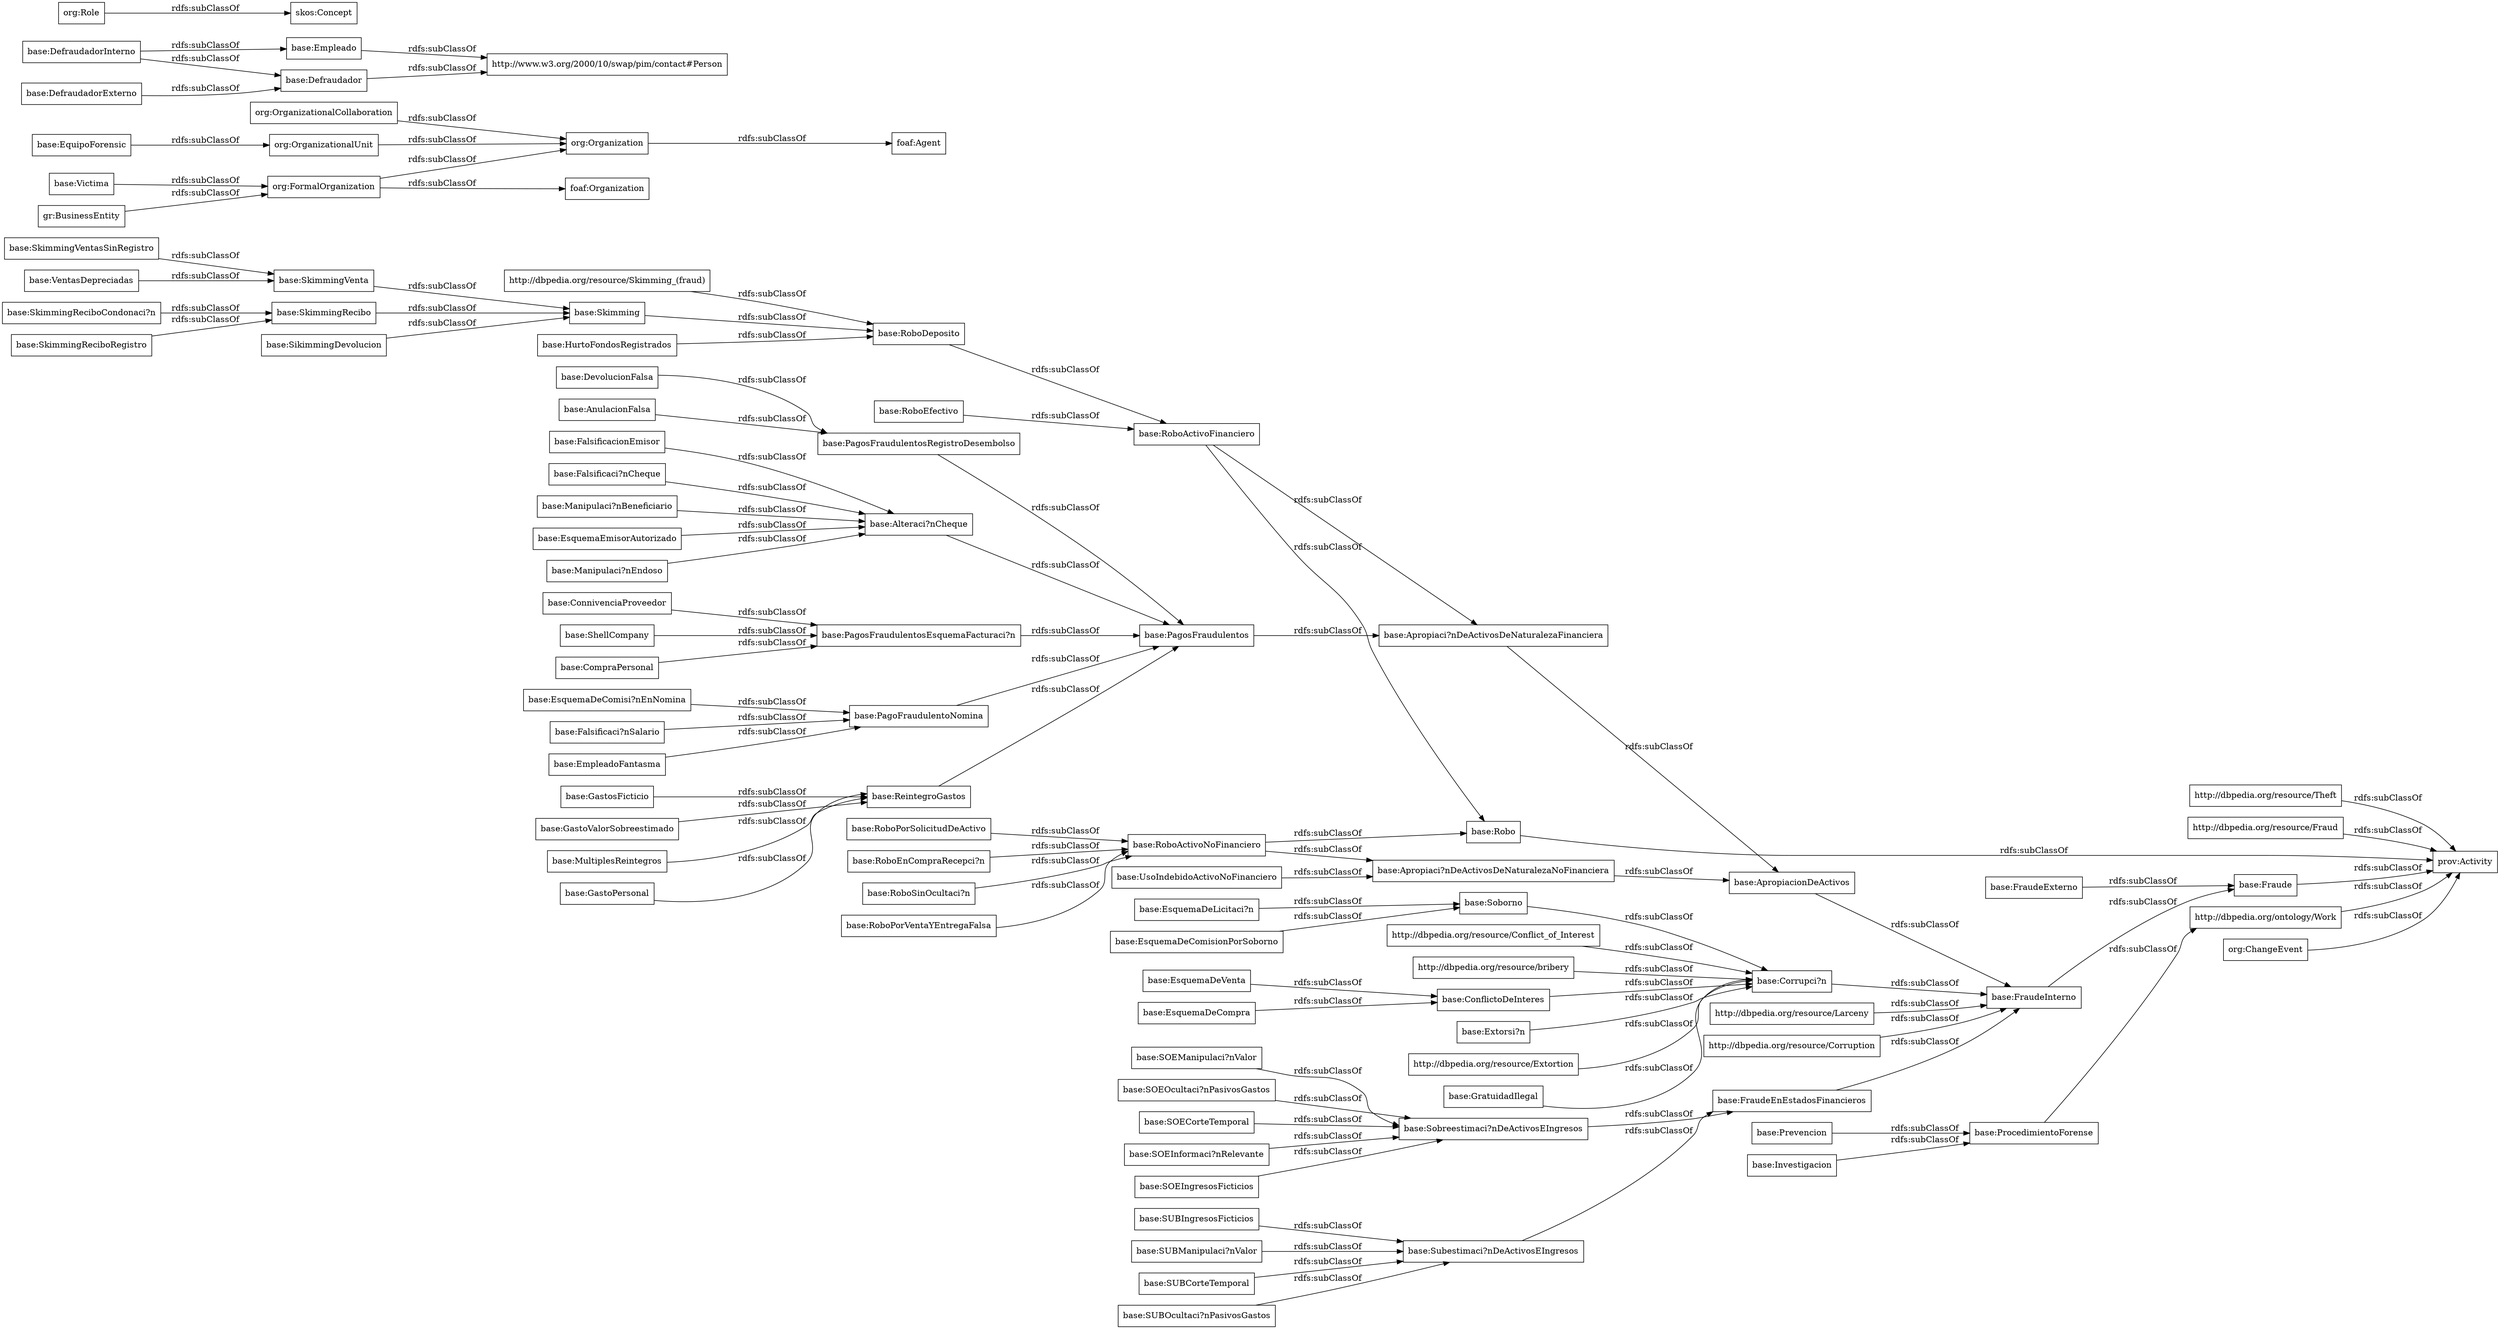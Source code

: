 digraph ar2dtool_diagram { 
rankdir=LR;
size="1000"
node [shape = rectangle, color="black"]; "base:Apropiaci?nDeActivosDeNaturalezaNoFinanciera" "base:RoboEfectivo" "base:SkimmingReciboCondonaci?n" "base:Soborno" "http://dbpedia.org/resource/Extortion" "base:MultiplesReintegros" "base:EsquemaDeComisionPorSoborno" "base:SUBOcultaci?nPasivosGastos" "base:SUBIngresosFicticios" "http://dbpedia.org/resource/Theft" "base:GratuidadIlegal" "http://dbpedia.org/resource/Larceny" "base:GastoPersonal" "base:EsquemaDeComisi?nEnNomina" "base:SkimmingVentasSinRegistro" "base:RoboPorSolicitudDeActivo" "base:Victima" "base:GastosFicticio" "base:VentasDepreciadas" "base:EsquemaEmisorAutorizado" "base:Alteraci?nCheque" "base:ProcedimientoForense" "base:SkimmingVenta" "base:FraudeInterno" "base:GastoValorSobreestimado" "http://dbpedia.org/resource/Conflict_of_Interest" "base:Prevencion" "base:SUBManipulaci?nValor" "base:FraudeExterno" "base:EsquemaDeCompra" "base:SOEIngresosFicticios" "http://www.w3.org/2000/10/swap/pim/contact#Person" "org:OrganizationalUnit" "http://dbpedia.org/resource/Corruption" "base:PagosFraudulentos" "base:PagosFraudulentosEsquemaFacturaci?n" "base:ConnivenciaProveedor" "base:DefraudadorInterno" "base:DevolucionFalsa" "base:EquipoForensic" "http://dbpedia.org/resource/Fraud" "base:SOEManipulaci?nValor" "base:Fraude" "base:Sobreestimaci?nDeActivosEIngresos" "base:SOEOcultaci?nPasivosGastos" "org:Organization" "base:Empleado" "base:Manipulaci?nEndoso" "base:RoboActivoNoFinanciero" "base:Falsificaci?nSalario" "base:PagoFraudulentoNomina" "base:UsoIndebidoActivoNoFinanciero" "base:DefraudadorExterno" "http://dbpedia.org/resource/bribery" "base:SkimmingReciboRegistro" "base:RoboEnCompraRecepci?n" "base:HurtoFondosRegistrados" "base:EsquemaDeVenta" "base:FalsificacionEmisor" "base:ApropiacionDeActivos" "base:RoboDeposito" "base:SUBCorteTemporal" "base:Defraudador" "base:SkimmingRecibo" "base:SOECorteTemporal" "http://dbpedia.org/resource/Skimming_(fraud)" "base:ConflictoDeInteres" "base:Skimming" "base:AnulacionFalsa" "base:ShellCompany" "base:SOEInformaci?nRelevante" "base:RoboActivoFinanciero" "base:Investigacion" "base:Falsificaci?nCheque" "base:CompraPersonal" "base:Robo" "base:Corrupci?n" "base:Subestimaci?nDeActivosEIngresos" "base:FraudeEnEstadosFinancieros" "base:Extorsi?n" "base:RoboSinOcultaci?n" "http://dbpedia.org/ontology/Work" "base:EmpleadoFantasma" "base:Manipulaci?nBeneficiario" "base:SikimmingDevolucion" "base:ReintegroGastos" "base:Apropiaci?nDeActivosDeNaturalezaFinanciera" "base:PagosFraudulentosRegistroDesembolso" "base:EsquemaDeLicitaci?n" "base:RoboPorVentaYEntregaFalsa" "org:FormalOrganization" "org:OrganizationalCollaboration" "org:Role" "org:ChangeEvent" ; /*classes style*/
	"http://dbpedia.org/ontology/Work" -> "prov:Activity" [ label = "rdfs:subClassOf" ];
	"base:Apropiaci?nDeActivosDeNaturalezaFinanciera" -> "base:ApropiacionDeActivos" [ label = "rdfs:subClassOf" ];
	"base:ApropiacionDeActivos" -> "base:FraudeInterno" [ label = "rdfs:subClassOf" ];
	"org:Role" -> "skos:Concept" [ label = "rdfs:subClassOf" ];
	"base:SUBCorteTemporal" -> "base:Subestimaci?nDeActivosEIngresos" [ label = "rdfs:subClassOf" ];
	"org:OrganizationalUnit" -> "org:Organization" [ label = "rdfs:subClassOf" ];
	"base:UsoIndebidoActivoNoFinanciero" -> "base:Apropiaci?nDeActivosDeNaturalezaNoFinanciera" [ label = "rdfs:subClassOf" ];
	"base:ConflictoDeInteres" -> "base:Corrupci?n" [ label = "rdfs:subClassOf" ];
	"base:MultiplesReintegros" -> "base:ReintegroGastos" [ label = "rdfs:subClassOf" ];
	"base:SkimmingVentasSinRegistro" -> "base:SkimmingVenta" [ label = "rdfs:subClassOf" ];
	"base:RoboActivoNoFinanciero" -> "base:Robo" [ label = "rdfs:subClassOf" ];
	"base:RoboActivoNoFinanciero" -> "base:Apropiaci?nDeActivosDeNaturalezaNoFinanciera" [ label = "rdfs:subClassOf" ];
	"base:EsquemaDeComisionPorSoborno" -> "base:Soborno" [ label = "rdfs:subClassOf" ];
	"http://dbpedia.org/resource/Larceny" -> "base:FraudeInterno" [ label = "rdfs:subClassOf" ];
	"base:PagosFraudulentosEsquemaFacturaci?n" -> "base:PagosFraudulentos" [ label = "rdfs:subClassOf" ];
	"base:PagosFraudulentos" -> "base:Apropiaci?nDeActivosDeNaturalezaFinanciera" [ label = "rdfs:subClassOf" ];
	"base:PagosFraudulentosRegistroDesembolso" -> "base:PagosFraudulentos" [ label = "rdfs:subClassOf" ];
	"base:SkimmingReciboCondonaci?n" -> "base:SkimmingRecibo" [ label = "rdfs:subClassOf" ];
	"base:EsquemaDeCompra" -> "base:ConflictoDeInteres" [ label = "rdfs:subClassOf" ];
	"base:Alteraci?nCheque" -> "base:PagosFraudulentos" [ label = "rdfs:subClassOf" ];
	"base:RoboEfectivo" -> "base:RoboActivoFinanciero" [ label = "rdfs:subClassOf" ];
	"base:Defraudador" -> "http://www.w3.org/2000/10/swap/pim/contact#Person" [ label = "rdfs:subClassOf" ];
	"base:EsquemaEmisorAutorizado" -> "base:Alteraci?nCheque" [ label = "rdfs:subClassOf" ];
	"base:GastoValorSobreestimado" -> "base:ReintegroGastos" [ label = "rdfs:subClassOf" ];
	"base:SOEInformaci?nRelevante" -> "base:Sobreestimaci?nDeActivosEIngresos" [ label = "rdfs:subClassOf" ];
	"base:Manipulaci?nEndoso" -> "base:Alteraci?nCheque" [ label = "rdfs:subClassOf" ];
	"base:Extorsi?n" -> "base:Corrupci?n" [ label = "rdfs:subClassOf" ];
	"base:Corrupci?n" -> "base:FraudeInterno" [ label = "rdfs:subClassOf" ];
	"base:SUBManipulaci?nValor" -> "base:Subestimaci?nDeActivosEIngresos" [ label = "rdfs:subClassOf" ];
	"base:Victima" -> "org:FormalOrganization" [ label = "rdfs:subClassOf" ];
	"base:Skimming" -> "base:RoboDeposito" [ label = "rdfs:subClassOf" ];
	"base:HurtoFondosRegistrados" -> "base:RoboDeposito" [ label = "rdfs:subClassOf" ];
	"base:SikimmingDevolucion" -> "base:Skimming" [ label = "rdfs:subClassOf" ];
	"base:FraudeInterno" -> "base:Fraude" [ label = "rdfs:subClassOf" ];
	"base:Empleado" -> "http://www.w3.org/2000/10/swap/pim/contact#Person" [ label = "rdfs:subClassOf" ];
	"http://dbpedia.org/resource/Fraud" -> "prov:Activity" [ label = "rdfs:subClassOf" ];
	"http://dbpedia.org/resource/Conflict_of_Interest" -> "base:Corrupci?n" [ label = "rdfs:subClassOf" ];
	"base:RoboSinOcultaci?n" -> "base:RoboActivoNoFinanciero" [ label = "rdfs:subClassOf" ];
	"base:ShellCompany" -> "base:PagosFraudulentosEsquemaFacturaci?n" [ label = "rdfs:subClassOf" ];
	"base:EsquemaDeVenta" -> "base:ConflictoDeInteres" [ label = "rdfs:subClassOf" ];
	"base:ReintegroGastos" -> "base:PagosFraudulentos" [ label = "rdfs:subClassOf" ];
	"base:FraudeEnEstadosFinancieros" -> "base:FraudeInterno" [ label = "rdfs:subClassOf" ];
	"http://dbpedia.org/resource/Theft" -> "prov:Activity" [ label = "rdfs:subClassOf" ];
	"base:SkimmingVenta" -> "base:Skimming" [ label = "rdfs:subClassOf" ];
	"org:Organization" -> "foaf:Agent" [ label = "rdfs:subClassOf" ];
	"base:RoboActivoFinanciero" -> "base:Robo" [ label = "rdfs:subClassOf" ];
	"base:RoboActivoFinanciero" -> "base:Apropiaci?nDeActivosDeNaturalezaFinanciera" [ label = "rdfs:subClassOf" ];
	"base:DefraudadorInterno" -> "base:Empleado" [ label = "rdfs:subClassOf" ];
	"base:DefraudadorInterno" -> "base:Defraudador" [ label = "rdfs:subClassOf" ];
	"base:Sobreestimaci?nDeActivosEIngresos" -> "base:FraudeEnEstadosFinancieros" [ label = "rdfs:subClassOf" ];
	"base:Falsificaci?nSalario" -> "base:PagoFraudulentoNomina" [ label = "rdfs:subClassOf" ];
	"base:EmpleadoFantasma" -> "base:PagoFraudulentoNomina" [ label = "rdfs:subClassOf" ];
	"base:SkimmingRecibo" -> "base:Skimming" [ label = "rdfs:subClassOf" ];
	"base:FraudeExterno" -> "base:Fraude" [ label = "rdfs:subClassOf" ];
	"http://dbpedia.org/resource/Corruption" -> "base:FraudeInterno" [ label = "rdfs:subClassOf" ];
	"base:Robo" -> "prov:Activity" [ label = "rdfs:subClassOf" ];
	"http://dbpedia.org/resource/bribery" -> "base:Corrupci?n" [ label = "rdfs:subClassOf" ];
	"org:ChangeEvent" -> "prov:Activity" [ label = "rdfs:subClassOf" ];
	"base:ConnivenciaProveedor" -> "base:PagosFraudulentosEsquemaFacturaci?n" [ label = "rdfs:subClassOf" ];
	"base:RoboPorSolicitudDeActivo" -> "base:RoboActivoNoFinanciero" [ label = "rdfs:subClassOf" ];
	"base:SUBIngresosFicticios" -> "base:Subestimaci?nDeActivosEIngresos" [ label = "rdfs:subClassOf" ];
	"base:EquipoForensic" -> "org:OrganizationalUnit" [ label = "rdfs:subClassOf" ];
	"base:RoboDeposito" -> "base:RoboActivoFinanciero" [ label = "rdfs:subClassOf" ];
	"base:GratuidadIlegal" -> "base:Corrupci?n" [ label = "rdfs:subClassOf" ];
	"base:EsquemaDeLicitaci?n" -> "base:Soborno" [ label = "rdfs:subClassOf" ];
	"base:Manipulaci?nBeneficiario" -> "base:Alteraci?nCheque" [ label = "rdfs:subClassOf" ];
	"base:RoboPorVentaYEntregaFalsa" -> "base:RoboActivoNoFinanciero" [ label = "rdfs:subClassOf" ];
	"base:FalsificacionEmisor" -> "base:Alteraci?nCheque" [ label = "rdfs:subClassOf" ];
	"org:OrganizationalCollaboration" -> "org:Organization" [ label = "rdfs:subClassOf" ];
	"base:SOEManipulaci?nValor" -> "base:Sobreestimaci?nDeActivosEIngresos" [ label = "rdfs:subClassOf" ];
	"base:EsquemaDeComisi?nEnNomina" -> "base:PagoFraudulentoNomina" [ label = "rdfs:subClassOf" ];
	"base:Prevencion" -> "base:ProcedimientoForense" [ label = "rdfs:subClassOf" ];
	"base:SOEOcultaci?nPasivosGastos" -> "base:Sobreestimaci?nDeActivosEIngresos" [ label = "rdfs:subClassOf" ];
	"base:DevolucionFalsa" -> "base:PagosFraudulentosRegistroDesembolso" [ label = "rdfs:subClassOf" ];
	"base:GastosFicticio" -> "base:ReintegroGastos" [ label = "rdfs:subClassOf" ];
	"base:Subestimaci?nDeActivosEIngresos" -> "base:FraudeEnEstadosFinancieros" [ label = "rdfs:subClassOf" ];
	"base:Investigacion" -> "base:ProcedimientoForense" [ label = "rdfs:subClassOf" ];
	"gr:BusinessEntity" -> "org:FormalOrganization" [ label = "rdfs:subClassOf" ];
	"base:PagoFraudulentoNomina" -> "base:PagosFraudulentos" [ label = "rdfs:subClassOf" ];
	"http://dbpedia.org/resource/Extortion" -> "base:Corrupci?n" [ label = "rdfs:subClassOf" ];
	"base:Falsificaci?nCheque" -> "base:Alteraci?nCheque" [ label = "rdfs:subClassOf" ];
	"base:CompraPersonal" -> "base:PagosFraudulentosEsquemaFacturaci?n" [ label = "rdfs:subClassOf" ];
	"http://dbpedia.org/resource/Skimming_(fraud)" -> "base:RoboDeposito" [ label = "rdfs:subClassOf" ];
	"base:ProcedimientoForense" -> "http://dbpedia.org/ontology/Work" [ label = "rdfs:subClassOf" ];
	"base:DefraudadorExterno" -> "base:Defraudador" [ label = "rdfs:subClassOf" ];
	"base:SkimmingReciboRegistro" -> "base:SkimmingRecibo" [ label = "rdfs:subClassOf" ];
	"base:AnulacionFalsa" -> "base:PagosFraudulentosRegistroDesembolso" [ label = "rdfs:subClassOf" ];
	"base:Apropiaci?nDeActivosDeNaturalezaNoFinanciera" -> "base:ApropiacionDeActivos" [ label = "rdfs:subClassOf" ];
	"base:GastoPersonal" -> "base:ReintegroGastos" [ label = "rdfs:subClassOf" ];
	"base:RoboEnCompraRecepci?n" -> "base:RoboActivoNoFinanciero" [ label = "rdfs:subClassOf" ];
	"base:VentasDepreciadas" -> "base:SkimmingVenta" [ label = "rdfs:subClassOf" ];
	"base:SOECorteTemporal" -> "base:Sobreestimaci?nDeActivosEIngresos" [ label = "rdfs:subClassOf" ];
	"base:Fraude" -> "prov:Activity" [ label = "rdfs:subClassOf" ];
	"base:SOEIngresosFicticios" -> "base:Sobreestimaci?nDeActivosEIngresos" [ label = "rdfs:subClassOf" ];
	"base:Soborno" -> "base:Corrupci?n" [ label = "rdfs:subClassOf" ];
	"org:FormalOrganization" -> "org:Organization" [ label = "rdfs:subClassOf" ];
	"org:FormalOrganization" -> "foaf:Organization" [ label = "rdfs:subClassOf" ];
	"base:SUBOcultaci?nPasivosGastos" -> "base:Subestimaci?nDeActivosEIngresos" [ label = "rdfs:subClassOf" ];

}
